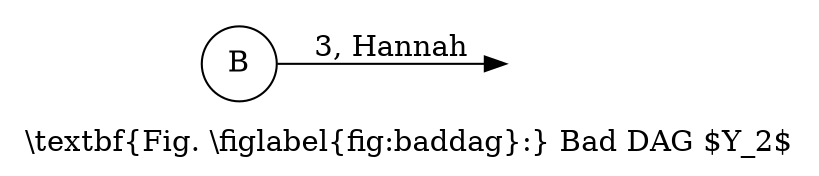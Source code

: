 digraph G {
  graph [
    texmode=raw,
    label="\\textbf{Fig. \\figlabel{fig:baddag}:} Bad DAG $Y_2$"
  ];
  node [shape="circle", texmode=math];
  edge [texmode=math];
  rankdir=LR;

  B -> bar [label="3, Hannah"];

  bar [style=invis];
}
